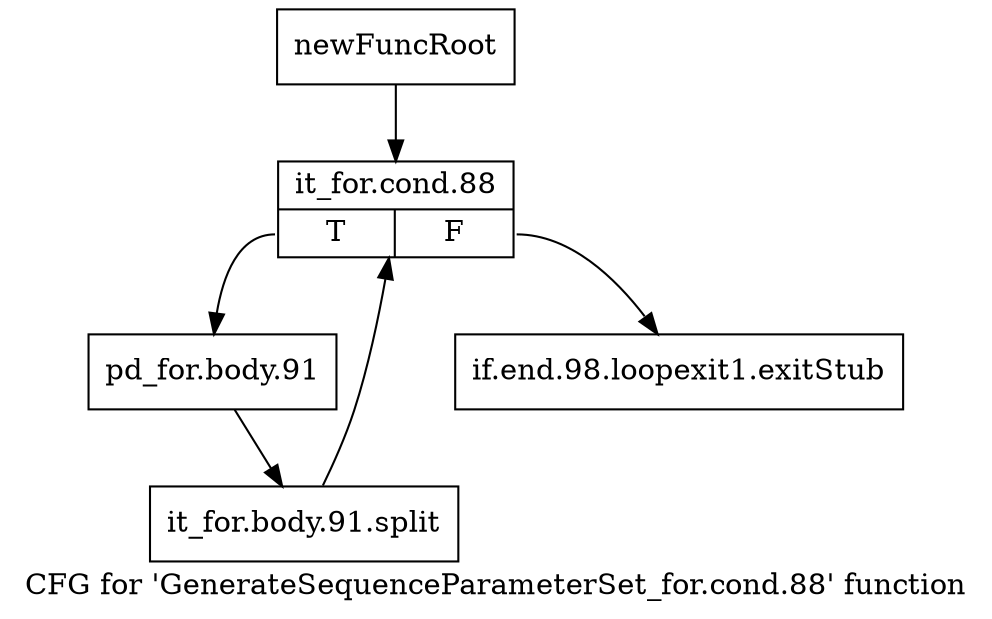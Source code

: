 digraph "CFG for 'GenerateSequenceParameterSet_for.cond.88' function" {
	label="CFG for 'GenerateSequenceParameterSet_for.cond.88' function";

	Node0x2a47100 [shape=record,label="{newFuncRoot}"];
	Node0x2a47100 -> Node0x2a57700;
	Node0x2a576b0 [shape=record,label="{if.end.98.loopexit1.exitStub}"];
	Node0x2a57700 [shape=record,label="{it_for.cond.88|{<s0>T|<s1>F}}"];
	Node0x2a57700:s0 -> Node0x2a57750;
	Node0x2a57700:s1 -> Node0x2a576b0;
	Node0x2a57750 [shape=record,label="{pd_for.body.91}"];
	Node0x2a57750 -> Node0x38db880;
	Node0x38db880 [shape=record,label="{it_for.body.91.split}"];
	Node0x38db880 -> Node0x2a57700;
}
